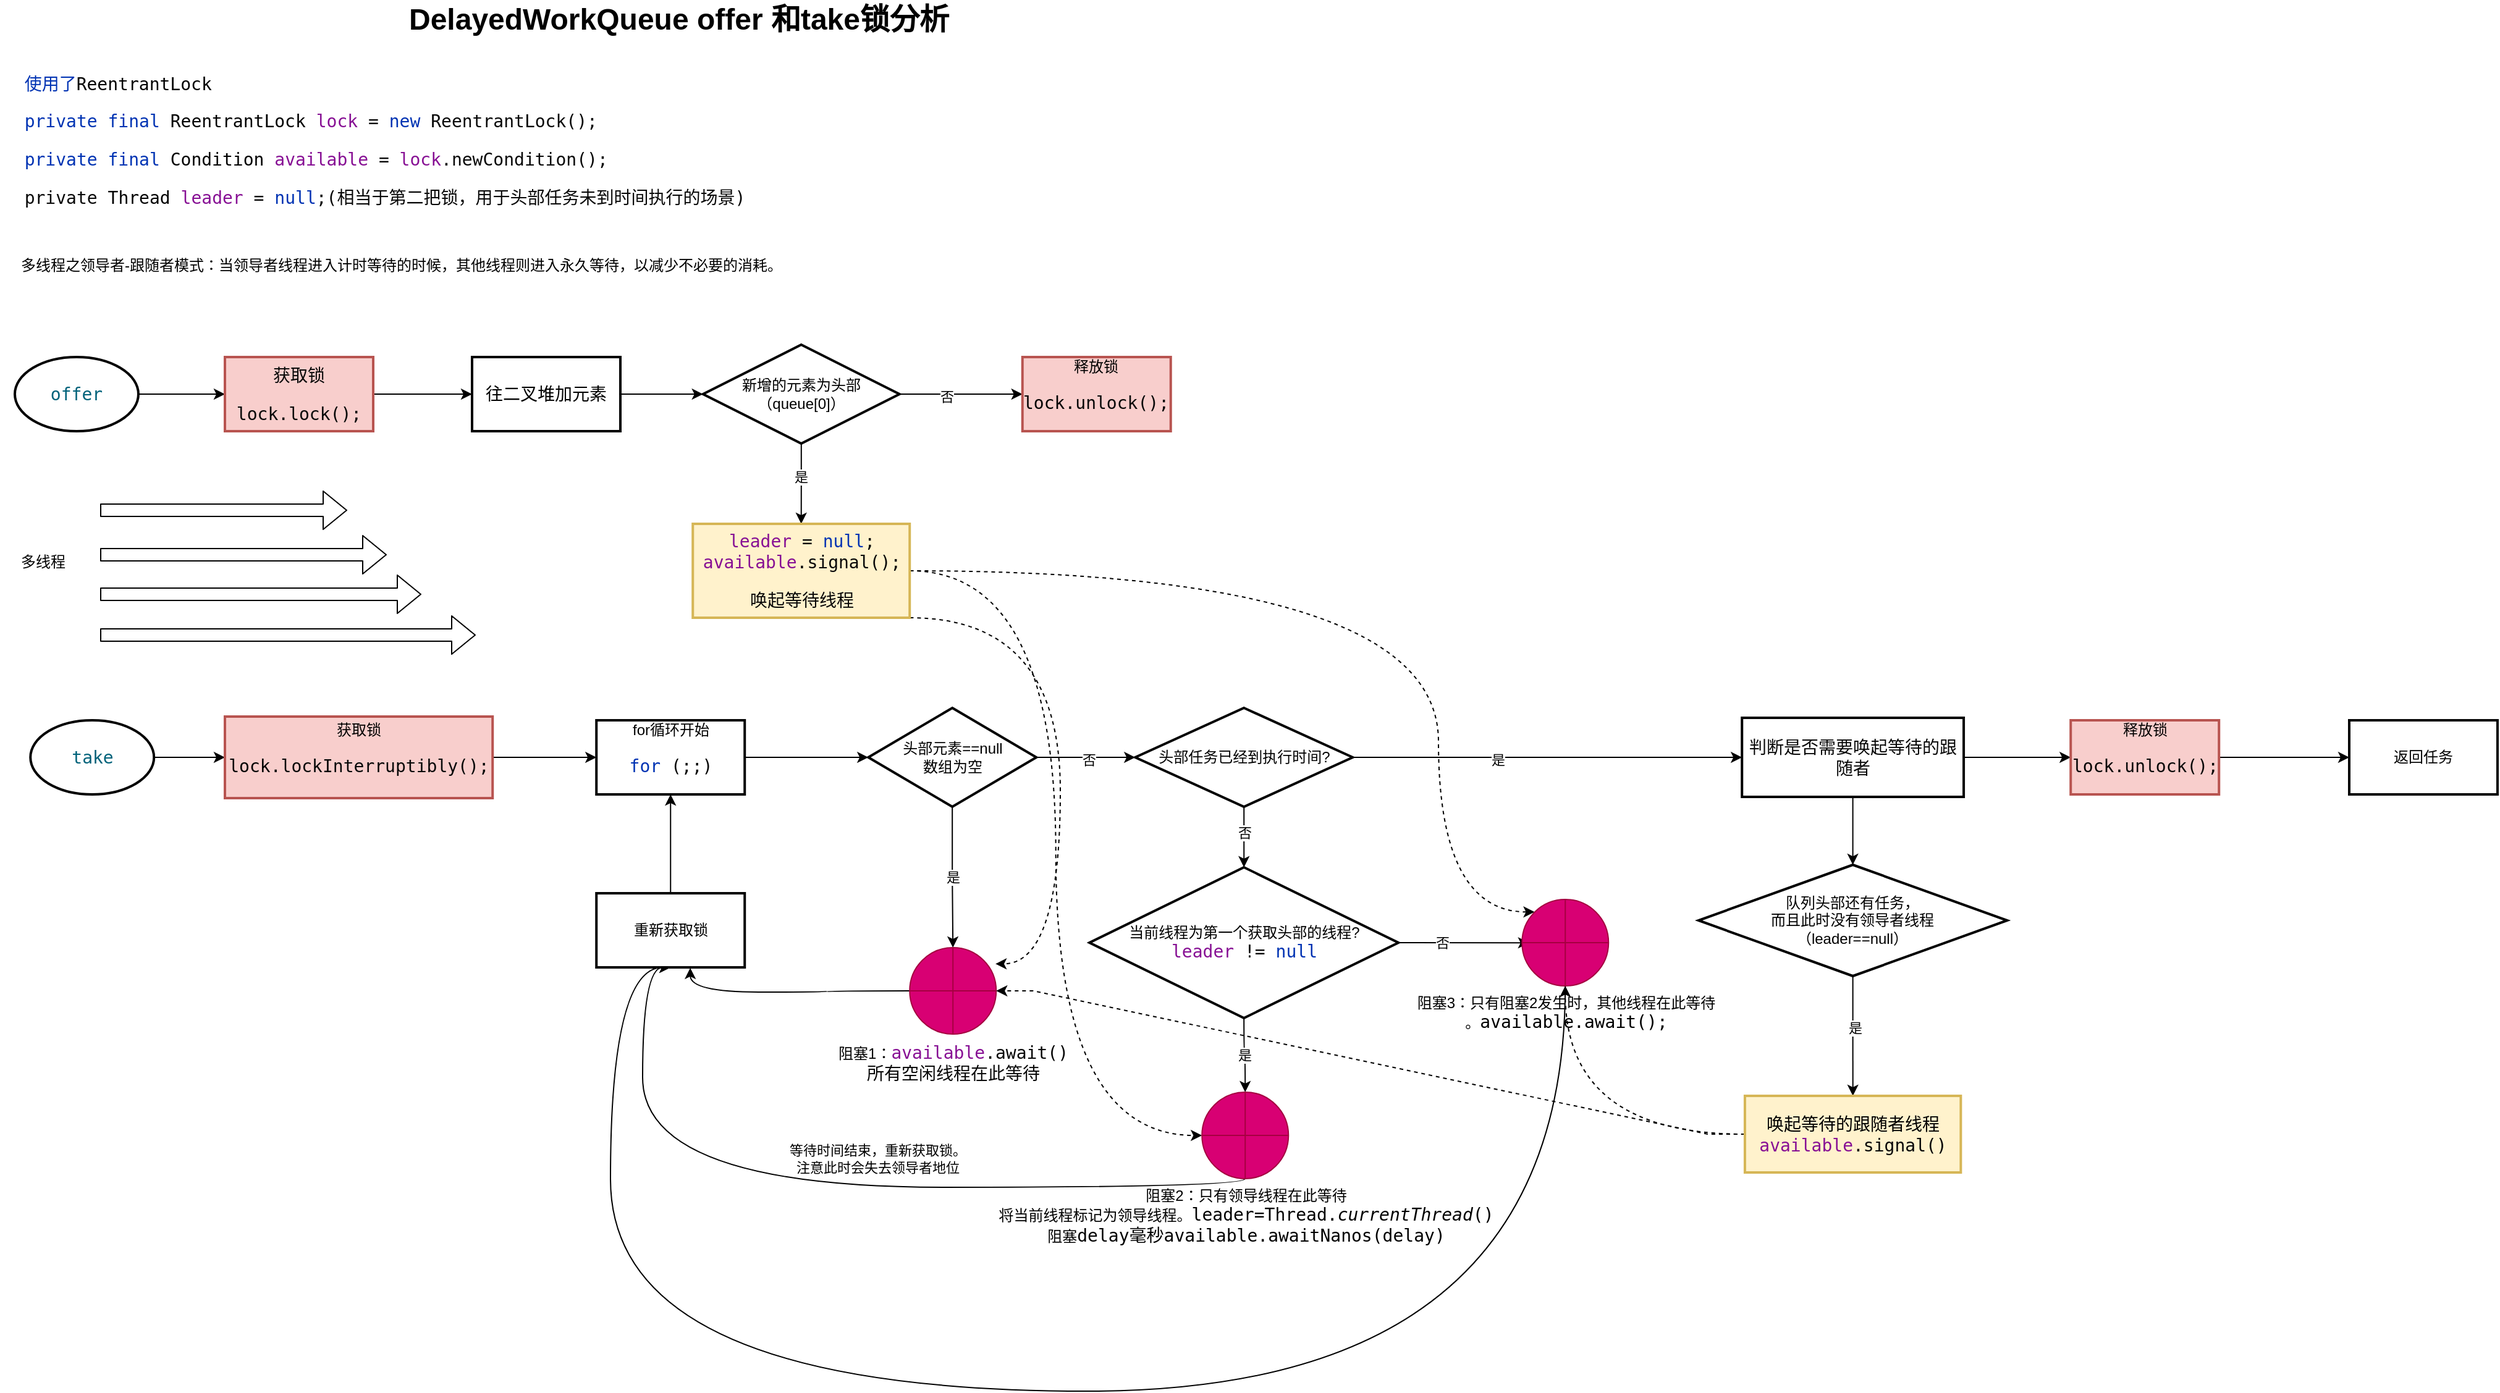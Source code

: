 <mxfile version="14.6.13" type="device"><diagram id="lseY-JlJCsXexi9266O1" name="第 1 页"><mxGraphModel dx="946" dy="600" grid="0" gridSize="10" guides="1" tooltips="1" connect="1" arrows="1" fold="1" page="1" pageScale="1" pageWidth="1654" pageHeight="2336" math="0" shadow="0"><root><mxCell id="0"/><mxCell id="1" parent="0"/><mxCell id="gby_PGcZGdEqnXHPZtUT-3" value="DelayedWorkQueue offer 和take锁分析" style="text;strokeColor=none;fillColor=none;html=1;fontSize=24;fontStyle=1;verticalAlign=middle;align=center;" parent="1" vertex="1"><mxGeometry x="392" y="123" width="452" height="31" as="geometry"/></mxCell><mxCell id="gby_PGcZGdEqnXHPZtUT-6" value="" style="edgeStyle=orthogonalEdgeStyle;rounded=0;orthogonalLoop=1;jettySize=auto;html=1;" parent="1" source="gby_PGcZGdEqnXHPZtUT-4" target="gby_PGcZGdEqnXHPZtUT-5" edge="1"><mxGeometry relative="1" as="geometry"/></mxCell><mxCell id="gby_PGcZGdEqnXHPZtUT-4" value="&lt;pre style=&quot;background-color: #ffffff ; color: #080808 ; font-family: &amp;#34;jetbrains mono&amp;#34; , monospace ; font-size: 10.5pt&quot;&gt;&lt;span style=&quot;color: #00627a&quot;&gt;offer&lt;/span&gt;&lt;/pre&gt;" style="strokeWidth=2;html=1;shape=mxgraph.flowchart.start_1;whiteSpace=wrap;" parent="1" vertex="1"><mxGeometry x="81" y="412" width="100" height="60" as="geometry"/></mxCell><mxCell id="gby_PGcZGdEqnXHPZtUT-18" value="" style="edgeStyle=orthogonalEdgeStyle;rounded=0;orthogonalLoop=1;jettySize=auto;html=1;" parent="1" source="gby_PGcZGdEqnXHPZtUT-5" target="gby_PGcZGdEqnXHPZtUT-17" edge="1"><mxGeometry relative="1" as="geometry"/></mxCell><mxCell id="gby_PGcZGdEqnXHPZtUT-5" value="&lt;pre style=&quot;color: rgb(8, 8, 8); font-family: &amp;quot;jetbrains mono&amp;quot;, monospace; font-size: 10.5pt;&quot;&gt;获取锁&lt;/pre&gt;&lt;pre style=&quot;color: rgb(8, 8, 8); font-family: &amp;quot;jetbrains mono&amp;quot;, monospace; font-size: 10.5pt;&quot;&gt;lock&lt;span style=&quot;font-family: &amp;quot;jetbrains mono&amp;quot; , monospace ; font-size: 10.5pt&quot;&gt;.lock();&lt;/span&gt;&lt;/pre&gt;" style="whiteSpace=wrap;html=1;strokeWidth=2;fillColor=#f8cecc;strokeColor=#b85450;labelBackgroundColor=none;" parent="1" vertex="1"><mxGeometry x="251" y="412" width="120" height="60" as="geometry"/></mxCell><mxCell id="gby_PGcZGdEqnXHPZtUT-10" value="" style="edgeStyle=orthogonalEdgeStyle;rounded=0;orthogonalLoop=1;jettySize=auto;html=1;" parent="1" source="gby_PGcZGdEqnXHPZtUT-7" target="gby_PGcZGdEqnXHPZtUT-9" edge="1"><mxGeometry relative="1" as="geometry"/></mxCell><mxCell id="gby_PGcZGdEqnXHPZtUT-11" value="是" style="edgeLabel;html=1;align=center;verticalAlign=middle;resizable=0;points=[];" parent="gby_PGcZGdEqnXHPZtUT-10" vertex="1" connectable="0"><mxGeometry x="-0.193" y="-1" relative="1" as="geometry"><mxPoint as="offset"/></mxGeometry></mxCell><mxCell id="gby_PGcZGdEqnXHPZtUT-21" value="" style="edgeStyle=orthogonalEdgeStyle;rounded=0;orthogonalLoop=1;jettySize=auto;html=1;" parent="1" source="gby_PGcZGdEqnXHPZtUT-7" target="gby_PGcZGdEqnXHPZtUT-20" edge="1"><mxGeometry relative="1" as="geometry"/></mxCell><mxCell id="gby_PGcZGdEqnXHPZtUT-27" value="否" style="edgeLabel;html=1;align=center;verticalAlign=middle;resizable=0;points=[];" parent="gby_PGcZGdEqnXHPZtUT-21" vertex="1" connectable="0"><mxGeometry x="-0.238" y="-2" relative="1" as="geometry"><mxPoint as="offset"/></mxGeometry></mxCell><mxCell id="gby_PGcZGdEqnXHPZtUT-7" value="新增的元素为头部（queue[0]）" style="rhombus;whiteSpace=wrap;html=1;strokeWidth=2;" parent="1" vertex="1"><mxGeometry x="637.87" y="402" width="159" height="80" as="geometry"/></mxCell><mxCell id="gby_PGcZGdEqnXHPZtUT-96" style="edgeStyle=orthogonalEdgeStyle;curved=1;rounded=0;orthogonalLoop=1;jettySize=auto;html=1;entryX=0.992;entryY=0.188;entryDx=0;entryDy=0;entryPerimeter=0;dashed=1;fontColor=#000000;" parent="1" source="gby_PGcZGdEqnXHPZtUT-9" target="gby_PGcZGdEqnXHPZtUT-38" edge="1"><mxGeometry relative="1" as="geometry"><Array as="points"><mxPoint x="927" y="623"/><mxPoint x="927" y="903"/></Array></mxGeometry></mxCell><mxCell id="gby_PGcZGdEqnXHPZtUT-97" style="edgeStyle=orthogonalEdgeStyle;curved=1;rounded=0;orthogonalLoop=1;jettySize=auto;html=1;entryX=0.145;entryY=0.145;entryDx=0;entryDy=0;entryPerimeter=0;dashed=1;fontColor=#000000;" parent="1" source="gby_PGcZGdEqnXHPZtUT-9" target="gby_PGcZGdEqnXHPZtUT-75" edge="1"><mxGeometry relative="1" as="geometry"><Array as="points"><mxPoint x="1233" y="585"/><mxPoint x="1233" y="861"/></Array></mxGeometry></mxCell><mxCell id="gby_PGcZGdEqnXHPZtUT-98" style="edgeStyle=orthogonalEdgeStyle;curved=1;rounded=0;orthogonalLoop=1;jettySize=auto;html=1;entryX=0;entryY=0.5;entryDx=0;entryDy=0;entryPerimeter=0;dashed=1;fontColor=#000000;" parent="1" source="gby_PGcZGdEqnXHPZtUT-9" target="gby_PGcZGdEqnXHPZtUT-65" edge="1"><mxGeometry relative="1" as="geometry"/></mxCell><mxCell id="gby_PGcZGdEqnXHPZtUT-9" value="&lt;pre style=&quot;color: rgb(8 , 8 , 8) ; font-family: &amp;#34;jetbrains mono&amp;#34; , monospace ; font-size: 10.5pt&quot;&gt;&lt;span style=&quot;color: #871094&quot;&gt;leader &lt;/span&gt;= &lt;span style=&quot;color: #0033b3&quot;&gt;null&lt;/span&gt;;&lt;br&gt;&lt;span style=&quot;color: #871094&quot;&gt;available&lt;/span&gt;.signal();&lt;/pre&gt;&lt;pre style=&quot;color: rgb(8 , 8 , 8) ; font-family: &amp;#34;jetbrains mono&amp;#34; , monospace ; font-size: 10.5pt&quot;&gt;唤起等待线程&lt;/pre&gt;" style="whiteSpace=wrap;html=1;strokeWidth=2;fillColor=#fff2cc;strokeColor=#d6b656;labelBackgroundColor=none;" parent="1" vertex="1"><mxGeometry x="629.62" y="547" width="175.5" height="76" as="geometry"/></mxCell><mxCell id="gby_PGcZGdEqnXHPZtUT-16" value="&lt;pre style=&quot;text-align: left ; background-color: rgb(255 , 255 , 255) ; font-family: &amp;#34;jetbrains mono&amp;#34; , monospace ; font-size: 10.5pt&quot;&gt;&lt;pre style=&quot;font-family: &amp;#34;jetbrains mono&amp;#34; , monospace ; font-size: 10.5pt&quot;&gt;&lt;font color=&quot;#0033b3&quot;&gt;使用了&lt;/font&gt;ReentrantLock&lt;/pre&gt;&lt;pre style=&quot;color: rgb(8 , 8 , 8) ; font-family: &amp;#34;jetbrains mono&amp;#34; , monospace ; font-size: 10.5pt&quot;&gt;&lt;span style=&quot;color: rgb(0 , 51 , 179)&quot;&gt;private final &lt;/span&gt;&lt;span style=&quot;color: rgb(0 , 0 , 0)&quot;&gt;ReentrantLock &lt;/span&gt;&lt;span style=&quot;color: rgb(135 , 16 , 148)&quot;&gt;lock &lt;/span&gt;= &lt;span style=&quot;color: rgb(0 , 51 , 179)&quot;&gt;new &lt;/span&gt;ReentrantLock();&lt;/pre&gt;&lt;pre style=&quot;color: rgb(8 , 8 , 8) ; font-family: &amp;#34;jetbrains mono&amp;#34; , monospace ; font-size: 10.5pt&quot;&gt;&lt;pre style=&quot;font-size: 10.5pt ; font-family: &amp;#34;jetbrains mono&amp;#34; , monospace&quot;&gt;&lt;span style=&quot;color: rgb(0 , 51 , 179)&quot;&gt;private final &lt;/span&gt;&lt;span style=&quot;color: rgb(0 , 0 , 0)&quot;&gt;Condition &lt;/span&gt;&lt;span style=&quot;color: rgb(135 , 16 , 148)&quot;&gt;available &lt;/span&gt;= &lt;span style=&quot;color: rgb(135 , 16 , 148)&quot;&gt;lock&lt;/span&gt;.newCondition();&lt;/pre&gt;&lt;/pre&gt;&lt;pre style=&quot;color: rgb(8 , 8 , 8) ; font-family: &amp;#34;jetbrains mono&amp;#34; , monospace ; font-size: 10.5pt&quot;&gt;private &lt;span style=&quot;font-size: 10.5pt ; color: rgb(0 , 0 , 0)&quot;&gt;Thread&amp;nbsp;&lt;/span&gt;&lt;span style=&quot;font-size: 10.5pt ; color: rgb(135 , 16 , 148)&quot;&gt;leader&amp;nbsp;&lt;/span&gt;&lt;span style=&quot;font-size: 10.5pt&quot;&gt;=&amp;nbsp;&lt;/span&gt;&lt;span style=&quot;font-size: 10.5pt ; color: rgb(0 , 51 , 179)&quot;&gt;null&lt;/span&gt;&lt;span style=&quot;font-size: 10.5pt&quot;&gt;;(相当于第二把锁，用于头部任务未到时间执行的场景)&lt;/span&gt;&lt;/pre&gt;&lt;pre style=&quot;color: rgb(8 , 8 , 8) ; font-family: &amp;#34;jetbrains mono&amp;#34; , monospace ; font-size: 10.5pt&quot;&gt;&lt;br&gt;&lt;/pre&gt;&lt;/pre&gt;" style="text;html=1;strokeColor=none;fillColor=none;align=center;verticalAlign=middle;whiteSpace=wrap;rounded=0;" parent="1" vertex="1"><mxGeometry x="69" y="213" width="623" height="78" as="geometry"/></mxCell><mxCell id="gby_PGcZGdEqnXHPZtUT-19" value="" style="edgeStyle=orthogonalEdgeStyle;rounded=0;orthogonalLoop=1;jettySize=auto;html=1;" parent="1" source="gby_PGcZGdEqnXHPZtUT-17" target="gby_PGcZGdEqnXHPZtUT-7" edge="1"><mxGeometry relative="1" as="geometry"/></mxCell><mxCell id="gby_PGcZGdEqnXHPZtUT-17" value="&lt;pre style=&quot;background-color: rgb(255 , 255 , 255) ; font-family: &amp;#34;jetbrains mono&amp;#34; , monospace ; font-size: 10.5pt&quot;&gt;往二叉堆加元素&lt;/pre&gt;" style="whiteSpace=wrap;html=1;strokeWidth=2;" parent="1" vertex="1"><mxGeometry x="451" y="412" width="120" height="60" as="geometry"/></mxCell><mxCell id="gby_PGcZGdEqnXHPZtUT-20" value="释放锁&lt;br&gt;&lt;pre style=&quot;color: rgb(8, 8, 8); font-family: &amp;quot;jetbrains mono&amp;quot;, monospace; font-size: 10.5pt;&quot;&gt;&lt;span style=&quot;color: #000000&quot;&gt;lock&lt;/span&gt;.unlock();&lt;/pre&gt;" style="whiteSpace=wrap;html=1;strokeWidth=2;fillColor=#f8cecc;strokeColor=#b85450;labelBackgroundColor=none;" parent="1" vertex="1"><mxGeometry x="896.37" y="412" width="120" height="60" as="geometry"/></mxCell><mxCell id="gby_PGcZGdEqnXHPZtUT-26" value="" style="edgeStyle=orthogonalEdgeStyle;rounded=0;orthogonalLoop=1;jettySize=auto;html=1;" parent="1" source="gby_PGcZGdEqnXHPZtUT-24" target="gby_PGcZGdEqnXHPZtUT-25" edge="1"><mxGeometry relative="1" as="geometry"/></mxCell><mxCell id="gby_PGcZGdEqnXHPZtUT-24" value="&lt;pre style=&quot;background-color: #ffffff ; color: #080808 ; font-family: &amp;quot;jetbrains mono&amp;quot; , monospace ; font-size: 10.5pt&quot;&gt;&lt;span style=&quot;color: #00627a&quot;&gt;take&lt;/span&gt;&lt;/pre&gt;" style="strokeWidth=2;html=1;shape=mxgraph.flowchart.start_1;whiteSpace=wrap;align=center;" parent="1" vertex="1"><mxGeometry x="93.62" y="706" width="100" height="60" as="geometry"/></mxCell><mxCell id="gby_PGcZGdEqnXHPZtUT-29" value="" style="edgeStyle=orthogonalEdgeStyle;rounded=0;orthogonalLoop=1;jettySize=auto;html=1;" parent="1" source="gby_PGcZGdEqnXHPZtUT-25" target="gby_PGcZGdEqnXHPZtUT-28" edge="1"><mxGeometry relative="1" as="geometry"/></mxCell><mxCell id="gby_PGcZGdEqnXHPZtUT-25" value="获取锁&lt;br&gt;&lt;pre style=&quot;color: rgb(8, 8, 8); font-family: &amp;quot;jetbrains mono&amp;quot;, monospace; font-size: 10.5pt;&quot;&gt;&lt;span style=&quot;color: #000000&quot;&gt;lock&lt;/span&gt;.lockInterruptibly();&lt;/pre&gt;" style="whiteSpace=wrap;html=1;strokeWidth=2;fillColor=#f8cecc;strokeColor=#b85450;labelBackgroundColor=none;" parent="1" vertex="1"><mxGeometry x="251" y="703" width="216.62" height="66" as="geometry"/></mxCell><mxCell id="gby_PGcZGdEqnXHPZtUT-33" value="" style="edgeStyle=orthogonalEdgeStyle;rounded=0;orthogonalLoop=1;jettySize=auto;html=1;" parent="1" source="gby_PGcZGdEqnXHPZtUT-28" target="gby_PGcZGdEqnXHPZtUT-32" edge="1"><mxGeometry relative="1" as="geometry"/></mxCell><mxCell id="gby_PGcZGdEqnXHPZtUT-28" value="for循环开始&lt;br&gt;&lt;pre style=&quot;background-color: #ffffff ; color: #080808 ; font-family: &amp;#34;jetbrains mono&amp;#34; , monospace ; font-size: 10.5pt&quot;&gt;&lt;span style=&quot;color: #0033b3&quot;&gt;for &lt;/span&gt;(;;)&lt;/pre&gt;" style="whiteSpace=wrap;html=1;strokeWidth=2;" parent="1" vertex="1"><mxGeometry x="551.62" y="706" width="120" height="60" as="geometry"/></mxCell><mxCell id="gby_PGcZGdEqnXHPZtUT-39" value="是" style="edgeStyle=orthogonalEdgeStyle;rounded=0;orthogonalLoop=1;jettySize=auto;html=1;entryX=0.5;entryY=0;entryDx=0;entryDy=0;entryPerimeter=0;" parent="1" source="gby_PGcZGdEqnXHPZtUT-32" target="gby_PGcZGdEqnXHPZtUT-38" edge="1"><mxGeometry relative="1" as="geometry"/></mxCell><mxCell id="gby_PGcZGdEqnXHPZtUT-41" value="" style="edgeStyle=orthogonalEdgeStyle;rounded=0;orthogonalLoop=1;jettySize=auto;html=1;" parent="1" source="gby_PGcZGdEqnXHPZtUT-32" target="gby_PGcZGdEqnXHPZtUT-40" edge="1"><mxGeometry relative="1" as="geometry"/></mxCell><mxCell id="gby_PGcZGdEqnXHPZtUT-59" value="否" style="edgeLabel;html=1;align=center;verticalAlign=middle;resizable=0;points=[];" parent="gby_PGcZGdEqnXHPZtUT-41" vertex="1" connectable="0"><mxGeometry x="0.05" y="-2" relative="1" as="geometry"><mxPoint as="offset"/></mxGeometry></mxCell><mxCell id="gby_PGcZGdEqnXHPZtUT-32" value="&lt;span&gt;头部元素==null&lt;/span&gt;&lt;br&gt;&lt;span&gt;数组为空&lt;/span&gt;" style="rhombus;whiteSpace=wrap;html=1;strokeWidth=2;" parent="1" vertex="1"><mxGeometry x="771.62" y="696" width="136" height="80" as="geometry"/></mxCell><mxCell id="gby_PGcZGdEqnXHPZtUT-86" style="edgeStyle=orthogonalEdgeStyle;curved=1;rounded=0;orthogonalLoop=1;jettySize=auto;html=1;entryX=0.633;entryY=1.007;entryDx=0;entryDy=0;fontColor=#000000;entryPerimeter=0;" parent="1" source="gby_PGcZGdEqnXHPZtUT-38" target="gby_PGcZGdEqnXHPZtUT-103" edge="1"><mxGeometry relative="1" as="geometry"/></mxCell><mxCell id="gby_PGcZGdEqnXHPZtUT-38" value="阻塞1：&lt;span style=&quot;font-family: &amp;#34;jetbrains mono&amp;#34; , monospace ; font-size: 10.5pt ; color: rgb(135 , 16 , 148)&quot;&gt;available&lt;/span&gt;&lt;span style=&quot;background-color: rgb(255 , 255 , 255) ; color: rgb(8 , 8 , 8) ; font-family: &amp;#34;jetbrains mono&amp;#34; , monospace ; font-size: 10.5pt&quot;&gt;.await()&lt;br&gt;所有空闲线程在此等待&lt;br&gt;&lt;/span&gt;" style="verticalLabelPosition=bottom;verticalAlign=top;html=1;shape=mxgraph.flowchart.summing_function;align=center;fillColor=#d80073;strokeColor=#A50040;labelBackgroundColor=none;labelBorderColor=none;" parent="1" vertex="1"><mxGeometry x="805.12" y="890" width="70" height="70" as="geometry"/></mxCell><mxCell id="gby_PGcZGdEqnXHPZtUT-43" value="" style="edgeStyle=orthogonalEdgeStyle;rounded=0;orthogonalLoop=1;jettySize=auto;html=1;" parent="1" source="gby_PGcZGdEqnXHPZtUT-40" target="gby_PGcZGdEqnXHPZtUT-47" edge="1"><mxGeometry relative="1" as="geometry"><mxPoint x="1271.62" y="736" as="targetPoint"/></mxGeometry></mxCell><mxCell id="gby_PGcZGdEqnXHPZtUT-44" value="是" style="edgeLabel;html=1;align=center;verticalAlign=middle;resizable=0;points=[];" parent="gby_PGcZGdEqnXHPZtUT-43" vertex="1" connectable="0"><mxGeometry x="-0.253" y="-2" relative="1" as="geometry"><mxPoint as="offset"/></mxGeometry></mxCell><mxCell id="gby_PGcZGdEqnXHPZtUT-61" value="" style="edgeStyle=orthogonalEdgeStyle;curved=1;rounded=0;orthogonalLoop=1;jettySize=auto;html=1;" parent="1" source="gby_PGcZGdEqnXHPZtUT-40" target="gby_PGcZGdEqnXHPZtUT-60" edge="1"><mxGeometry relative="1" as="geometry"/></mxCell><mxCell id="gby_PGcZGdEqnXHPZtUT-62" value="否" style="edgeLabel;html=1;align=center;verticalAlign=middle;resizable=0;points=[];" parent="gby_PGcZGdEqnXHPZtUT-61" vertex="1" connectable="0"><mxGeometry x="-0.171" relative="1" as="geometry"><mxPoint as="offset"/></mxGeometry></mxCell><mxCell id="gby_PGcZGdEqnXHPZtUT-40" value="头部任务已经到执行时间?" style="rhombus;whiteSpace=wrap;html=1;strokeWidth=2;" parent="1" vertex="1"><mxGeometry x="987.62" y="696" width="176" height="80" as="geometry"/></mxCell><mxCell id="gby_PGcZGdEqnXHPZtUT-50" value="" style="edgeStyle=orthogonalEdgeStyle;rounded=0;orthogonalLoop=1;jettySize=auto;html=1;" parent="1" source="gby_PGcZGdEqnXHPZtUT-47" target="gby_PGcZGdEqnXHPZtUT-49" edge="1"><mxGeometry relative="1" as="geometry"/></mxCell><mxCell id="gby_PGcZGdEqnXHPZtUT-77" value="" style="edgeStyle=orthogonalEdgeStyle;curved=1;rounded=0;orthogonalLoop=1;jettySize=auto;html=1;" parent="1" source="gby_PGcZGdEqnXHPZtUT-47" target="gby_PGcZGdEqnXHPZtUT-76" edge="1"><mxGeometry relative="1" as="geometry"/></mxCell><mxCell id="gby_PGcZGdEqnXHPZtUT-47" value="&lt;span style=&quot;background-color: rgb(255 , 255 , 255) ; color: rgb(8 , 8 , 8) ; font-family: &amp;#34;jetbrains mono&amp;#34; , monospace ; font-size: 10.5pt&quot;&gt;判断是否需要唤起等待的跟随者&lt;br&gt;&lt;/span&gt;" style="whiteSpace=wrap;html=1;strokeWidth=2;" parent="1" vertex="1"><mxGeometry x="1478.62" y="704" width="179.41" height="64" as="geometry"/></mxCell><mxCell id="gby_PGcZGdEqnXHPZtUT-100" value="" style="edgeStyle=orthogonalEdgeStyle;curved=1;rounded=0;orthogonalLoop=1;jettySize=auto;html=1;fontColor=#000000;" parent="1" source="gby_PGcZGdEqnXHPZtUT-49" target="gby_PGcZGdEqnXHPZtUT-99" edge="1"><mxGeometry relative="1" as="geometry"/></mxCell><mxCell id="gby_PGcZGdEqnXHPZtUT-49" value="释放锁&lt;br&gt;&lt;pre style=&quot;color: rgb(8, 8, 8); font-family: &amp;quot;jetbrains mono&amp;quot;, monospace; font-size: 10.5pt;&quot;&gt;&lt;span style=&quot;color: #000000&quot;&gt;lock&lt;/span&gt;.unlock();&lt;/pre&gt;" style="whiteSpace=wrap;html=1;strokeWidth=2;fillColor=#f8cecc;strokeColor=#b85450;labelBackgroundColor=none;" parent="1" vertex="1"><mxGeometry x="1744.62" y="706" width="120" height="60" as="geometry"/></mxCell><mxCell id="gby_PGcZGdEqnXHPZtUT-66" value="是" style="edgeStyle=orthogonalEdgeStyle;curved=1;rounded=0;orthogonalLoop=1;jettySize=auto;html=1;" parent="1" source="gby_PGcZGdEqnXHPZtUT-60" target="gby_PGcZGdEqnXHPZtUT-65" edge="1"><mxGeometry relative="1" as="geometry"/></mxCell><mxCell id="gby_PGcZGdEqnXHPZtUT-73" value="" style="edgeStyle=orthogonalEdgeStyle;curved=1;rounded=0;orthogonalLoop=1;jettySize=auto;html=1;entryX=0.083;entryY=0.502;entryDx=0;entryDy=0;entryPerimeter=0;" parent="1" source="gby_PGcZGdEqnXHPZtUT-60" target="gby_PGcZGdEqnXHPZtUT-75" edge="1"><mxGeometry relative="1" as="geometry"><mxPoint x="1270.62" y="896" as="targetPoint"/></mxGeometry></mxCell><mxCell id="gby_PGcZGdEqnXHPZtUT-74" value="否" style="edgeLabel;html=1;align=center;verticalAlign=middle;resizable=0;points=[];" parent="gby_PGcZGdEqnXHPZtUT-73" vertex="1" connectable="0"><mxGeometry x="-0.325" relative="1" as="geometry"><mxPoint as="offset"/></mxGeometry></mxCell><mxCell id="gby_PGcZGdEqnXHPZtUT-60" value="当前线程为第一个获取头部的线程?&lt;br&gt;&lt;span style=&quot;font-family: &amp;#34;jetbrains mono&amp;#34; , monospace ; font-size: 10.5pt ; color: rgb(135 , 16 , 148)&quot;&gt;leader &lt;/span&gt;&lt;span style=&quot;background-color: rgb(255 , 255 , 255) ; color: rgb(8 , 8 , 8) ; font-family: &amp;#34;jetbrains mono&amp;#34; , monospace ; font-size: 10.5pt&quot;&gt;!= &lt;/span&gt;&lt;span style=&quot;font-family: &amp;#34;jetbrains mono&amp;#34; , monospace ; font-size: 10.5pt ; color: rgb(0 , 51 , 179)&quot;&gt;null&lt;/span&gt;" style="rhombus;whiteSpace=wrap;html=1;strokeWidth=2;" parent="1" vertex="1"><mxGeometry x="950.62" y="825" width="250" height="122" as="geometry"/></mxCell><mxCell id="gby_PGcZGdEqnXHPZtUT-70" style="edgeStyle=orthogonalEdgeStyle;curved=1;rounded=0;orthogonalLoop=1;jettySize=auto;html=1;entryX=0.5;entryY=1;entryDx=0;entryDy=0;exitX=0.5;exitY=1;exitDx=0;exitDy=0;exitPerimeter=0;" parent="1" source="gby_PGcZGdEqnXHPZtUT-65" target="gby_PGcZGdEqnXHPZtUT-103" edge="1"><mxGeometry relative="1" as="geometry"><Array as="points"><mxPoint x="1077" y="1084"/><mxPoint x="589" y="1084"/><mxPoint x="589" y="906"/></Array></mxGeometry></mxCell><mxCell id="gby_PGcZGdEqnXHPZtUT-71" value="等待时间结束，重新获取锁。&lt;br&gt;注意此时会失去领导者地位" style="edgeLabel;html=1;align=center;verticalAlign=middle;resizable=0;points=[];" parent="gby_PGcZGdEqnXHPZtUT-70" vertex="1" connectable="0"><mxGeometry x="-0.123" y="-23" relative="1" as="geometry"><mxPoint as="offset"/></mxGeometry></mxCell><mxCell id="gby_PGcZGdEqnXHPZtUT-65" value="&lt;font color=&quot;#000000&quot;&gt;阻塞2：只有领导线程在此等待&lt;br&gt;将当前线程标记为领导线程。&lt;span style=&quot;background-color: rgb(255 , 255 , 255) ; font-family: &amp;#34;jetbrains mono&amp;#34; , monospace ; font-size: 10.5pt&quot;&gt;leader=&lt;/span&gt;&lt;span style=&quot;font-family: &amp;#34;jetbrains mono&amp;#34; , monospace ; font-size: 10.5pt&quot;&gt;Thread&lt;/span&gt;&lt;span style=&quot;background-color: rgb(255 , 255 , 255) ; font-family: &amp;#34;jetbrains mono&amp;#34; , monospace ; font-size: 10.5pt&quot;&gt;.&lt;/span&gt;&lt;span style=&quot;font-family: &amp;#34;jetbrains mono&amp;#34; , monospace ; font-size: 10.5pt ; font-style: italic&quot;&gt;currentThread&lt;/span&gt;&lt;span style=&quot;background-color: rgb(255 , 255 , 255) ; font-family: &amp;#34;jetbrains mono&amp;#34; , monospace ; font-size: 10.5pt&quot;&gt;()&lt;/span&gt;&lt;span style=&quot;background-color: rgb(255 , 255 , 255) ; font-family: &amp;#34;jetbrains mono&amp;#34; , monospace ; font-size: 10.5pt&quot;&gt;&lt;br&gt;&lt;/span&gt;阻塞&lt;span style=&quot;background-color: rgb(255 , 255 , 255) ; font-family: &amp;#34;jetbrains mono&amp;#34; , monospace ; font-size: 10.5pt&quot;&gt;delay毫秒&lt;/span&gt;&lt;span style=&quot;font-family: &amp;#34;jetbrains mono&amp;#34; , monospace ; font-size: 10.5pt&quot;&gt;available&lt;/span&gt;&lt;span style=&quot;background-color: rgb(255 , 255 , 255) ; font-family: &amp;#34;jetbrains mono&amp;#34; , monospace ; font-size: 10.5pt&quot;&gt;.awaitNanos(&lt;/span&gt;&lt;span style=&quot;font-family: &amp;#34;jetbrains mono&amp;#34; , monospace ; font-size: 10.5pt&quot;&gt;delay&lt;/span&gt;&lt;span style=&quot;background-color: rgb(255 , 255 , 255) ; font-family: &amp;#34;jetbrains mono&amp;#34; , monospace ; font-size: 10.5pt&quot;&gt;)&lt;/span&gt;&lt;/font&gt;" style="verticalLabelPosition=bottom;verticalAlign=top;html=1;shape=mxgraph.flowchart.summing_function;align=center;fillColor=#d80073;strokeColor=#A50040;fontColor=#ffffff;" parent="1" vertex="1"><mxGeometry x="1041.62" y="1007" width="70" height="70" as="geometry"/></mxCell><mxCell id="gby_PGcZGdEqnXHPZtUT-88" style="edgeStyle=orthogonalEdgeStyle;curved=1;rounded=0;orthogonalLoop=1;jettySize=auto;html=1;entryX=0.5;entryY=1;entryDx=0;entryDy=0;fontColor=#000000;" parent="1" source="gby_PGcZGdEqnXHPZtUT-75" target="gby_PGcZGdEqnXHPZtUT-103" edge="1"><mxGeometry relative="1" as="geometry"><Array as="points"><mxPoint x="1336" y="1249"/><mxPoint x="563" y="1249"/><mxPoint x="563" y="906"/></Array></mxGeometry></mxCell><mxCell id="gby_PGcZGdEqnXHPZtUT-75" value="&lt;font color=&quot;#000000&quot;&gt;阻塞3：只有阻塞2发生时，其他线程在此等待&lt;br&gt;。&lt;span style=&quot;font-family: &amp;#34;jetbrains mono&amp;#34; , monospace ; font-size: 10.5pt&quot;&gt;available&lt;/span&gt;&lt;/font&gt;&lt;span style=&quot;background-color: rgb(255 , 255 , 255) ; font-family: &amp;#34;jetbrains mono&amp;#34; , monospace ; font-size: 10.5pt&quot;&gt;&lt;font color=&quot;#000000&quot;&gt;.await();&lt;/font&gt;&lt;br&gt;&lt;/span&gt;" style="verticalLabelPosition=bottom;verticalAlign=top;html=1;shape=mxgraph.flowchart.summing_function;align=center;fillColor=#d80073;strokeColor=#A50040;fontColor=#ffffff;" parent="1" vertex="1"><mxGeometry x="1300.62" y="851" width="70" height="70" as="geometry"/></mxCell><mxCell id="gby_PGcZGdEqnXHPZtUT-79" value="" style="edgeStyle=orthogonalEdgeStyle;curved=1;rounded=0;orthogonalLoop=1;jettySize=auto;html=1;" parent="1" source="gby_PGcZGdEqnXHPZtUT-76" target="gby_PGcZGdEqnXHPZtUT-78" edge="1"><mxGeometry relative="1" as="geometry"/></mxCell><mxCell id="gby_PGcZGdEqnXHPZtUT-80" value="是" style="edgeLabel;html=1;align=center;verticalAlign=middle;resizable=0;points=[];" parent="gby_PGcZGdEqnXHPZtUT-79" vertex="1" connectable="0"><mxGeometry x="-0.134" y="1" relative="1" as="geometry"><mxPoint as="offset"/></mxGeometry></mxCell><mxCell id="gby_PGcZGdEqnXHPZtUT-76" value="&lt;span&gt;队列头部还有任务，&lt;br&gt;而且此时没有领导者线程&lt;br&gt;（leader==null）&lt;/span&gt;" style="rhombus;whiteSpace=wrap;html=1;strokeWidth=2;" parent="1" vertex="1"><mxGeometry x="1443.43" y="823" width="249.8" height="90" as="geometry"/></mxCell><mxCell id="gby_PGcZGdEqnXHPZtUT-93" style="edgeStyle=orthogonalEdgeStyle;curved=1;rounded=0;orthogonalLoop=1;jettySize=auto;html=1;fontColor=#000000;dashed=1;" parent="1" source="gby_PGcZGdEqnXHPZtUT-78" target="gby_PGcZGdEqnXHPZtUT-75" edge="1"><mxGeometry relative="1" as="geometry"/></mxCell><mxCell id="J-z70ecGTrvvnGelO3hP-13" style="edgeStyle=entityRelationEdgeStyle;rounded=0;orthogonalLoop=1;jettySize=auto;html=1;entryX=1;entryY=0.5;entryDx=0;entryDy=0;entryPerimeter=0;dashed=1;" edge="1" parent="1" source="gby_PGcZGdEqnXHPZtUT-78" target="gby_PGcZGdEqnXHPZtUT-38"><mxGeometry relative="1" as="geometry"/></mxCell><mxCell id="gby_PGcZGdEqnXHPZtUT-78" value="&lt;span style=&quot;font-family: &amp;#34;jetbrains mono&amp;#34; , monospace ; font-size: 10.5pt&quot;&gt;唤起等待的跟随者线程&lt;br&gt;&lt;font color=&quot;#871094&quot;&gt;available&lt;/font&gt;&lt;/span&gt;&lt;span style=&quot;color: rgb(8 , 8 , 8) ; font-family: &amp;#34;jetbrains mono&amp;#34; , monospace ; font-size: 10.5pt&quot;&gt;.signal()&lt;/span&gt;" style="whiteSpace=wrap;html=1;strokeWidth=2;fillColor=#fff2cc;strokeColor=#d6b656;labelBackgroundColor=none;" parent="1" vertex="1"><mxGeometry x="1480.97" y="1010" width="174.71" height="62" as="geometry"/></mxCell><mxCell id="gby_PGcZGdEqnXHPZtUT-92" value="多线程之领导者-跟随者模式：当领导者线程进入计时等待的时候，其他线程则进入永久等待，以减少不必要的消耗。" style="text;html=1;strokeColor=none;fillColor=none;align=left;verticalAlign=middle;whiteSpace=wrap;rounded=0;dashed=1;labelBackgroundColor=none;fontColor=#000000;" parent="1" vertex="1"><mxGeometry x="84" y="306" width="748" height="63" as="geometry"/></mxCell><mxCell id="gby_PGcZGdEqnXHPZtUT-99" value="返回任务" style="whiteSpace=wrap;html=1;strokeWidth=2;" parent="1" vertex="1"><mxGeometry x="1970" y="706" width="120" height="60" as="geometry"/></mxCell><mxCell id="gby_PGcZGdEqnXHPZtUT-106" value="" style="edgeStyle=orthogonalEdgeStyle;curved=1;rounded=0;orthogonalLoop=1;jettySize=auto;html=1;fontColor=#000000;" parent="1" source="gby_PGcZGdEqnXHPZtUT-103" target="gby_PGcZGdEqnXHPZtUT-28" edge="1"><mxGeometry relative="1" as="geometry"/></mxCell><mxCell id="gby_PGcZGdEqnXHPZtUT-103" value="重新获取锁" style="whiteSpace=wrap;html=1;strokeWidth=2;" parent="1" vertex="1"><mxGeometry x="551.62" y="846" width="120" height="60" as="geometry"/></mxCell><mxCell id="J-z70ecGTrvvnGelO3hP-3" value="" style="shape=flexArrow;endArrow=classic;html=1;" edge="1" parent="1"><mxGeometry width="50" height="50" relative="1" as="geometry"><mxPoint x="150" y="572" as="sourcePoint"/><mxPoint x="382" y="572" as="targetPoint"/></mxGeometry></mxCell><mxCell id="J-z70ecGTrvvnGelO3hP-6" value="" style="shape=flexArrow;endArrow=classic;html=1;" edge="1" parent="1"><mxGeometry width="50" height="50" relative="1" as="geometry"><mxPoint x="150" y="536" as="sourcePoint"/><mxPoint x="350" y="536" as="targetPoint"/></mxGeometry></mxCell><mxCell id="J-z70ecGTrvvnGelO3hP-7" value="" style="shape=flexArrow;endArrow=classic;html=1;" edge="1" parent="1"><mxGeometry width="50" height="50" relative="1" as="geometry"><mxPoint x="150" y="604" as="sourcePoint"/><mxPoint x="410" y="604" as="targetPoint"/></mxGeometry></mxCell><mxCell id="J-z70ecGTrvvnGelO3hP-8" value="" style="shape=flexArrow;endArrow=classic;html=1;" edge="1" parent="1"><mxGeometry width="50" height="50" relative="1" as="geometry"><mxPoint x="150" y="637" as="sourcePoint"/><mxPoint x="454" y="637" as="targetPoint"/></mxGeometry></mxCell><mxCell id="J-z70ecGTrvvnGelO3hP-10" value="多线程" style="text;html=1;strokeColor=none;fillColor=none;align=center;verticalAlign=middle;whiteSpace=wrap;rounded=0;" vertex="1" parent="1"><mxGeometry x="84" y="568" width="40" height="20" as="geometry"/></mxCell></root></mxGraphModel></diagram></mxfile>